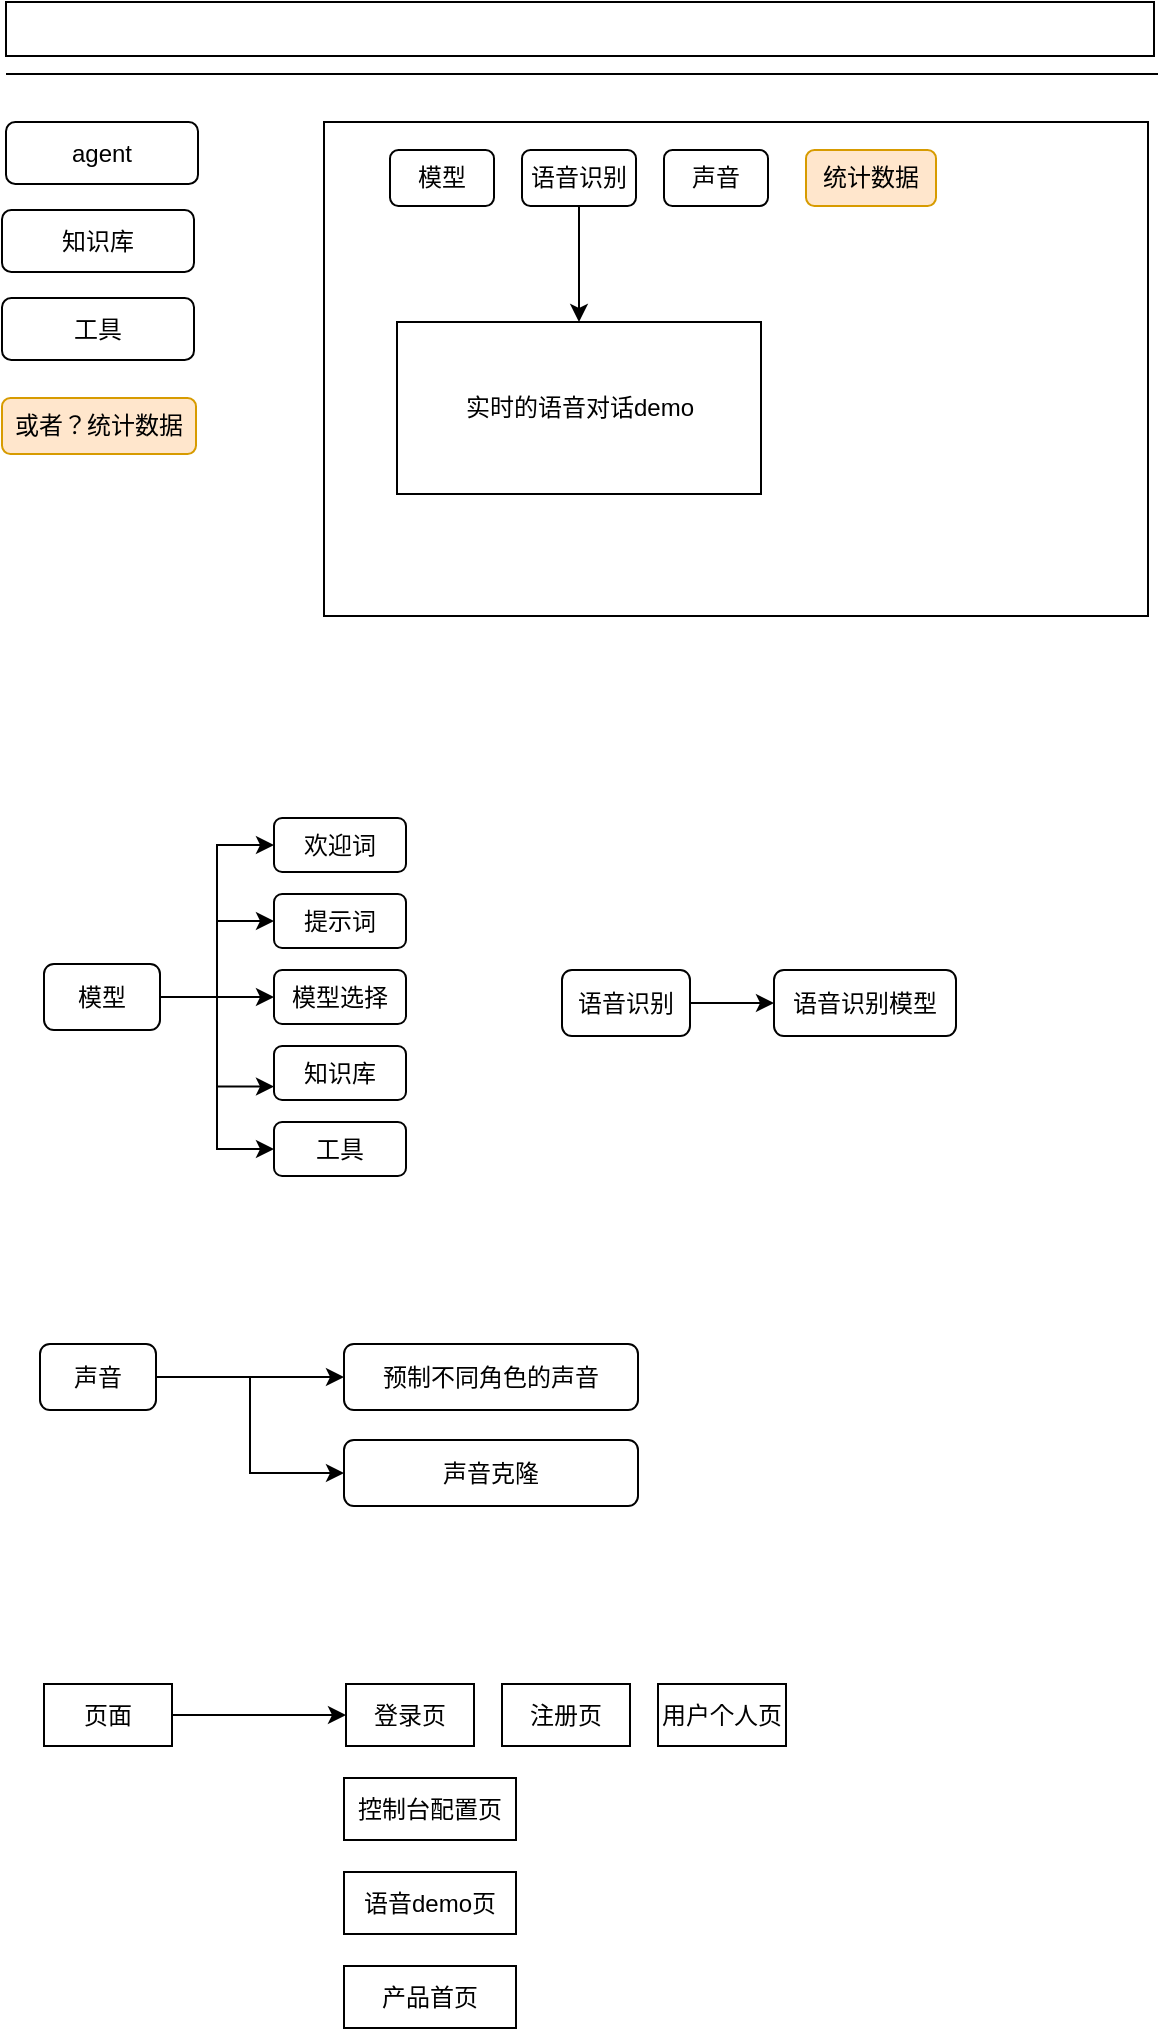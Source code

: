 <mxfile version="24.8.6">
  <diagram name="第 1 页" id="lIG6AbvrwLJNRqTLjKoE">
    <mxGraphModel dx="1339" dy="626" grid="0" gridSize="10" guides="1" tooltips="1" connect="1" arrows="1" fold="1" page="1" pageScale="1" pageWidth="827" pageHeight="1169" math="0" shadow="0">
      <root>
        <mxCell id="0" />
        <mxCell id="1" parent="0" />
        <mxCell id="R4zDQmTQU1hdGrHyziUh-1" value="agent" style="rounded=1;whiteSpace=wrap;html=1;" vertex="1" parent="1">
          <mxGeometry x="147" y="166" width="96" height="31" as="geometry" />
        </mxCell>
        <mxCell id="R4zDQmTQU1hdGrHyziUh-2" value="知识库" style="rounded=1;whiteSpace=wrap;html=1;" vertex="1" parent="1">
          <mxGeometry x="145" y="210" width="96" height="31" as="geometry" />
        </mxCell>
        <mxCell id="R4zDQmTQU1hdGrHyziUh-3" value="工具" style="rounded=1;whiteSpace=wrap;html=1;" vertex="1" parent="1">
          <mxGeometry x="145" y="254" width="96" height="31" as="geometry" />
        </mxCell>
        <mxCell id="R4zDQmTQU1hdGrHyziUh-4" value="" style="endArrow=none;html=1;rounded=0;" edge="1" parent="1">
          <mxGeometry width="50" height="50" relative="1" as="geometry">
            <mxPoint x="147" y="142" as="sourcePoint" />
            <mxPoint x="723" y="142" as="targetPoint" />
          </mxGeometry>
        </mxCell>
        <mxCell id="R4zDQmTQU1hdGrHyziUh-5" value="" style="rounded=0;whiteSpace=wrap;html=1;" vertex="1" parent="1">
          <mxGeometry x="306" y="166" width="412" height="247" as="geometry" />
        </mxCell>
        <mxCell id="R4zDQmTQU1hdGrHyziUh-6" value="模型" style="rounded=1;whiteSpace=wrap;html=1;" vertex="1" parent="1">
          <mxGeometry x="339" y="180" width="52" height="28" as="geometry" />
        </mxCell>
        <mxCell id="R4zDQmTQU1hdGrHyziUh-14" style="edgeStyle=orthogonalEdgeStyle;rounded=0;orthogonalLoop=1;jettySize=auto;html=1;entryX=0.5;entryY=0;entryDx=0;entryDy=0;" edge="1" parent="1" source="R4zDQmTQU1hdGrHyziUh-8" target="R4zDQmTQU1hdGrHyziUh-13">
          <mxGeometry relative="1" as="geometry" />
        </mxCell>
        <mxCell id="R4zDQmTQU1hdGrHyziUh-8" value="语音识别" style="rounded=1;whiteSpace=wrap;html=1;" vertex="1" parent="1">
          <mxGeometry x="405" y="180" width="57" height="28" as="geometry" />
        </mxCell>
        <mxCell id="R4zDQmTQU1hdGrHyziUh-9" value="声音" style="rounded=1;whiteSpace=wrap;html=1;" vertex="1" parent="1">
          <mxGeometry x="476" y="180" width="52" height="28" as="geometry" />
        </mxCell>
        <mxCell id="R4zDQmTQU1hdGrHyziUh-13" value="实时的语音对话demo" style="rounded=0;whiteSpace=wrap;html=1;" vertex="1" parent="1">
          <mxGeometry x="342.5" y="266" width="182" height="86" as="geometry" />
        </mxCell>
        <mxCell id="R4zDQmTQU1hdGrHyziUh-22" style="edgeStyle=orthogonalEdgeStyle;rounded=0;orthogonalLoop=1;jettySize=auto;html=1;entryX=0;entryY=0.5;entryDx=0;entryDy=0;" edge="1" parent="1" source="R4zDQmTQU1hdGrHyziUh-16" target="R4zDQmTQU1hdGrHyziUh-17">
          <mxGeometry relative="1" as="geometry" />
        </mxCell>
        <mxCell id="R4zDQmTQU1hdGrHyziUh-23" style="edgeStyle=orthogonalEdgeStyle;rounded=0;orthogonalLoop=1;jettySize=auto;html=1;entryX=0;entryY=0.5;entryDx=0;entryDy=0;" edge="1" parent="1" source="R4zDQmTQU1hdGrHyziUh-16" target="R4zDQmTQU1hdGrHyziUh-18">
          <mxGeometry relative="1" as="geometry" />
        </mxCell>
        <mxCell id="R4zDQmTQU1hdGrHyziUh-24" style="edgeStyle=orthogonalEdgeStyle;rounded=0;orthogonalLoop=1;jettySize=auto;html=1;" edge="1" parent="1" source="R4zDQmTQU1hdGrHyziUh-16" target="R4zDQmTQU1hdGrHyziUh-19">
          <mxGeometry relative="1" as="geometry" />
        </mxCell>
        <mxCell id="R4zDQmTQU1hdGrHyziUh-25" style="edgeStyle=orthogonalEdgeStyle;rounded=0;orthogonalLoop=1;jettySize=auto;html=1;entryX=0;entryY=0.75;entryDx=0;entryDy=0;" edge="1" parent="1" source="R4zDQmTQU1hdGrHyziUh-16" target="R4zDQmTQU1hdGrHyziUh-20">
          <mxGeometry relative="1" as="geometry" />
        </mxCell>
        <mxCell id="R4zDQmTQU1hdGrHyziUh-27" style="edgeStyle=orthogonalEdgeStyle;rounded=0;orthogonalLoop=1;jettySize=auto;html=1;entryX=0;entryY=0.5;entryDx=0;entryDy=0;" edge="1" parent="1" source="R4zDQmTQU1hdGrHyziUh-16" target="R4zDQmTQU1hdGrHyziUh-21">
          <mxGeometry relative="1" as="geometry" />
        </mxCell>
        <mxCell id="R4zDQmTQU1hdGrHyziUh-16" value="模型" style="rounded=1;whiteSpace=wrap;html=1;" vertex="1" parent="1">
          <mxGeometry x="166" y="587" width="58" height="33" as="geometry" />
        </mxCell>
        <mxCell id="R4zDQmTQU1hdGrHyziUh-17" value="欢迎词" style="rounded=1;whiteSpace=wrap;html=1;" vertex="1" parent="1">
          <mxGeometry x="281" y="514" width="66" height="27" as="geometry" />
        </mxCell>
        <mxCell id="R4zDQmTQU1hdGrHyziUh-18" value="提示词" style="rounded=1;whiteSpace=wrap;html=1;" vertex="1" parent="1">
          <mxGeometry x="281" y="552" width="66" height="27" as="geometry" />
        </mxCell>
        <mxCell id="R4zDQmTQU1hdGrHyziUh-19" value="模型选择" style="rounded=1;whiteSpace=wrap;html=1;" vertex="1" parent="1">
          <mxGeometry x="281" y="590" width="66" height="27" as="geometry" />
        </mxCell>
        <mxCell id="R4zDQmTQU1hdGrHyziUh-20" value="知识库" style="rounded=1;whiteSpace=wrap;html=1;" vertex="1" parent="1">
          <mxGeometry x="281" y="628" width="66" height="27" as="geometry" />
        </mxCell>
        <mxCell id="R4zDQmTQU1hdGrHyziUh-21" value="工具" style="rounded=1;whiteSpace=wrap;html=1;" vertex="1" parent="1">
          <mxGeometry x="281" y="666" width="66" height="27" as="geometry" />
        </mxCell>
        <mxCell id="R4zDQmTQU1hdGrHyziUh-30" style="edgeStyle=orthogonalEdgeStyle;rounded=0;orthogonalLoop=1;jettySize=auto;html=1;entryX=0;entryY=0.5;entryDx=0;entryDy=0;" edge="1" parent="1" source="R4zDQmTQU1hdGrHyziUh-28" target="R4zDQmTQU1hdGrHyziUh-29">
          <mxGeometry relative="1" as="geometry" />
        </mxCell>
        <mxCell id="R4zDQmTQU1hdGrHyziUh-28" value="语音识别" style="rounded=1;whiteSpace=wrap;html=1;" vertex="1" parent="1">
          <mxGeometry x="425" y="590" width="64" height="33" as="geometry" />
        </mxCell>
        <mxCell id="R4zDQmTQU1hdGrHyziUh-29" value="语音识别模型" style="rounded=1;whiteSpace=wrap;html=1;" vertex="1" parent="1">
          <mxGeometry x="531" y="590" width="91" height="33" as="geometry" />
        </mxCell>
        <mxCell id="R4zDQmTQU1hdGrHyziUh-33" style="edgeStyle=orthogonalEdgeStyle;rounded=0;orthogonalLoop=1;jettySize=auto;html=1;entryX=0;entryY=0.5;entryDx=0;entryDy=0;" edge="1" parent="1" source="R4zDQmTQU1hdGrHyziUh-31" target="R4zDQmTQU1hdGrHyziUh-32">
          <mxGeometry relative="1" as="geometry" />
        </mxCell>
        <mxCell id="R4zDQmTQU1hdGrHyziUh-35" style="edgeStyle=orthogonalEdgeStyle;rounded=0;orthogonalLoop=1;jettySize=auto;html=1;entryX=0;entryY=0.5;entryDx=0;entryDy=0;" edge="1" parent="1" source="R4zDQmTQU1hdGrHyziUh-31" target="R4zDQmTQU1hdGrHyziUh-34">
          <mxGeometry relative="1" as="geometry" />
        </mxCell>
        <mxCell id="R4zDQmTQU1hdGrHyziUh-31" value="声音" style="rounded=1;whiteSpace=wrap;html=1;" vertex="1" parent="1">
          <mxGeometry x="164" y="777" width="58" height="33" as="geometry" />
        </mxCell>
        <mxCell id="R4zDQmTQU1hdGrHyziUh-32" value="预制不同角色的声音" style="rounded=1;whiteSpace=wrap;html=1;" vertex="1" parent="1">
          <mxGeometry x="316" y="777" width="147" height="33" as="geometry" />
        </mxCell>
        <mxCell id="R4zDQmTQU1hdGrHyziUh-34" value="声音克隆" style="rounded=1;whiteSpace=wrap;html=1;" vertex="1" parent="1">
          <mxGeometry x="316" y="825" width="147" height="33" as="geometry" />
        </mxCell>
        <mxCell id="R4zDQmTQU1hdGrHyziUh-36" value="" style="rounded=0;whiteSpace=wrap;html=1;" vertex="1" parent="1">
          <mxGeometry x="147" y="106" width="574" height="27" as="geometry" />
        </mxCell>
        <mxCell id="R4zDQmTQU1hdGrHyziUh-39" style="edgeStyle=orthogonalEdgeStyle;rounded=0;orthogonalLoop=1;jettySize=auto;html=1;" edge="1" parent="1" source="R4zDQmTQU1hdGrHyziUh-37" target="R4zDQmTQU1hdGrHyziUh-38">
          <mxGeometry relative="1" as="geometry" />
        </mxCell>
        <mxCell id="R4zDQmTQU1hdGrHyziUh-37" value="页面" style="rounded=0;whiteSpace=wrap;html=1;" vertex="1" parent="1">
          <mxGeometry x="166" y="947" width="64" height="31" as="geometry" />
        </mxCell>
        <mxCell id="R4zDQmTQU1hdGrHyziUh-38" value="登录页" style="rounded=0;whiteSpace=wrap;html=1;" vertex="1" parent="1">
          <mxGeometry x="317" y="947" width="64" height="31" as="geometry" />
        </mxCell>
        <mxCell id="R4zDQmTQU1hdGrHyziUh-40" value="注册页" style="rounded=0;whiteSpace=wrap;html=1;" vertex="1" parent="1">
          <mxGeometry x="395" y="947" width="64" height="31" as="geometry" />
        </mxCell>
        <mxCell id="R4zDQmTQU1hdGrHyziUh-41" value="统计数据" style="rounded=1;whiteSpace=wrap;html=1;fillColor=#ffe6cc;strokeColor=#d79b00;" vertex="1" parent="1">
          <mxGeometry x="547" y="180" width="65" height="28" as="geometry" />
        </mxCell>
        <mxCell id="R4zDQmTQU1hdGrHyziUh-42" value="或者？统计数据" style="rounded=1;whiteSpace=wrap;html=1;fillColor=#ffe6cc;strokeColor=#d79b00;" vertex="1" parent="1">
          <mxGeometry x="145" y="304" width="97" height="28" as="geometry" />
        </mxCell>
        <mxCell id="R4zDQmTQU1hdGrHyziUh-43" value="用户个人页" style="rounded=0;whiteSpace=wrap;html=1;" vertex="1" parent="1">
          <mxGeometry x="473" y="947" width="64" height="31" as="geometry" />
        </mxCell>
        <mxCell id="R4zDQmTQU1hdGrHyziUh-44" value="控制台配置页" style="rounded=0;whiteSpace=wrap;html=1;" vertex="1" parent="1">
          <mxGeometry x="316" y="994" width="86" height="31" as="geometry" />
        </mxCell>
        <mxCell id="R4zDQmTQU1hdGrHyziUh-45" value="语音demo页" style="rounded=0;whiteSpace=wrap;html=1;" vertex="1" parent="1">
          <mxGeometry x="316" y="1041" width="86" height="31" as="geometry" />
        </mxCell>
        <mxCell id="R4zDQmTQU1hdGrHyziUh-46" value="产品首页" style="rounded=0;whiteSpace=wrap;html=1;" vertex="1" parent="1">
          <mxGeometry x="316" y="1088" width="86" height="31" as="geometry" />
        </mxCell>
      </root>
    </mxGraphModel>
  </diagram>
</mxfile>
